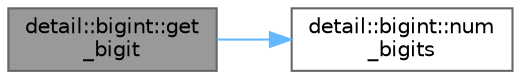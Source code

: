 digraph "detail::bigint::get_bigit"
{
 // LATEX_PDF_SIZE
  bgcolor="transparent";
  edge [fontname=Helvetica,fontsize=10,labelfontname=Helvetica,labelfontsize=10];
  node [fontname=Helvetica,fontsize=10,shape=box,height=0.2,width=0.4];
  rankdir="LR";
  Node1 [id="Node000001",label="detail::bigint::get\l_bigit",height=0.2,width=0.4,color="gray40", fillcolor="grey60", style="filled", fontcolor="black",tooltip=" "];
  Node1 -> Node2 [id="edge2_Node000001_Node000002",color="steelblue1",style="solid",tooltip=" "];
  Node2 [id="Node000002",label="detail::bigint::num\l_bigits",height=0.2,width=0.4,color="grey40", fillcolor="white", style="filled",URL="$classdetail_1_1bigint.html#ad23c661d46b255d93b1f4e7e4ce09f53",tooltip=" "];
}
